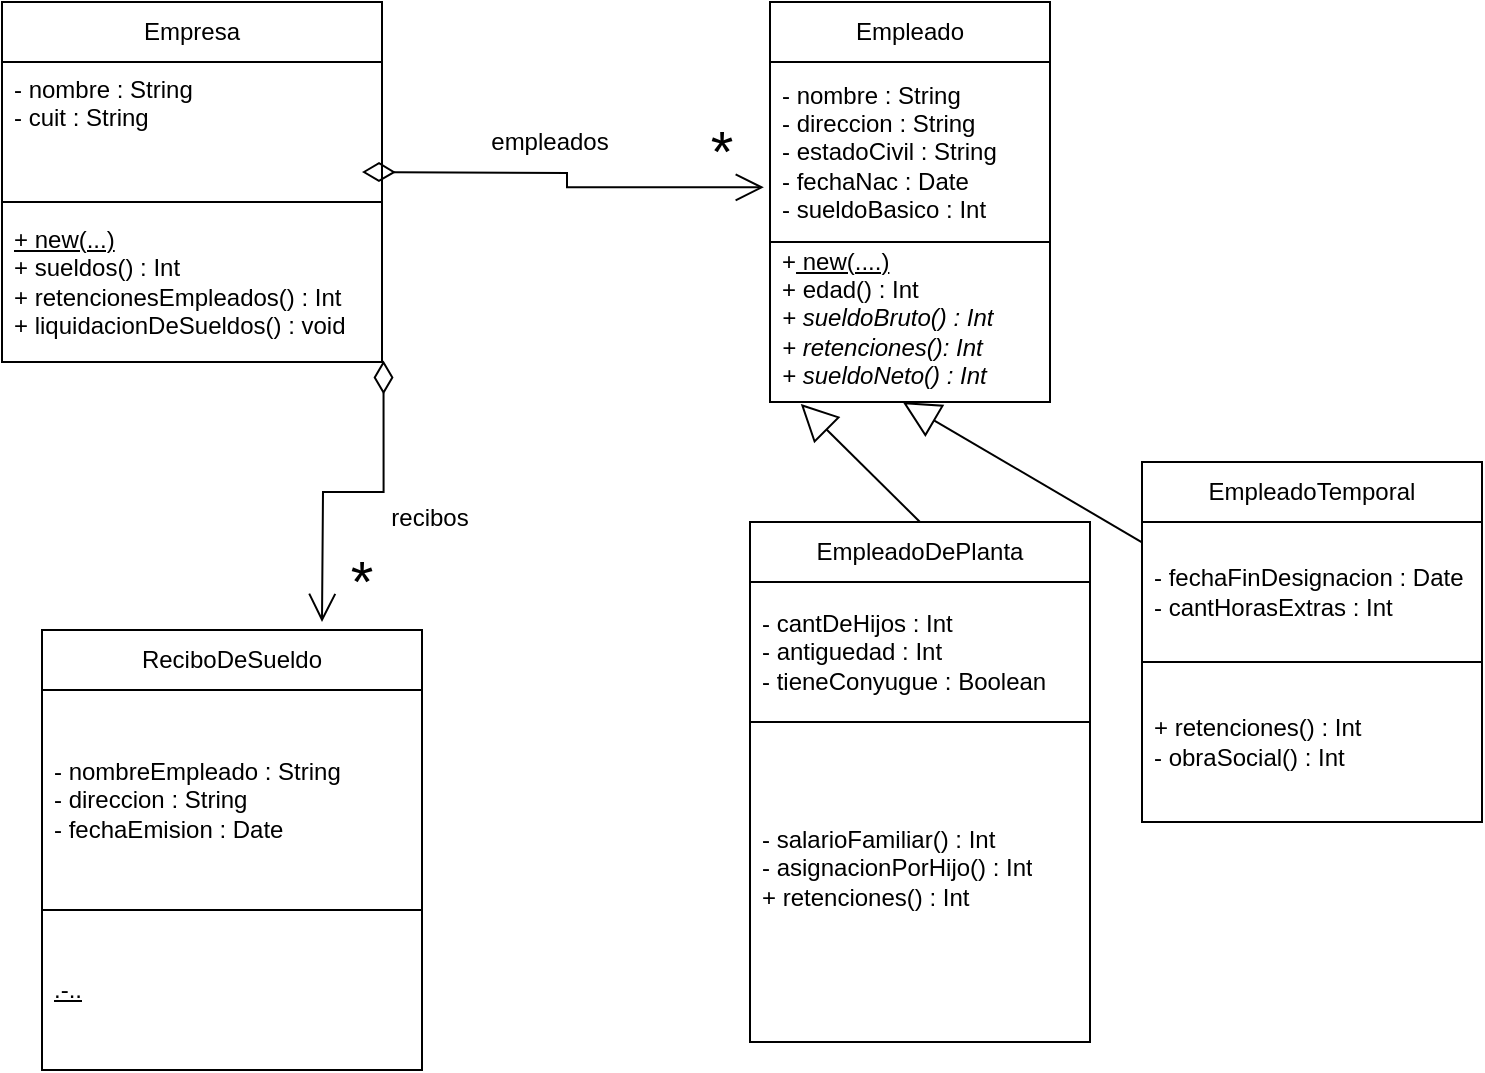 <mxfile version="28.1.1">
  <diagram name="Página-1" id="pOjQRCupzeeeymLc6J-4">
    <mxGraphModel dx="2097" dy="934" grid="1" gridSize="10" guides="1" tooltips="1" connect="1" arrows="1" fold="1" page="1" pageScale="1" pageWidth="827" pageHeight="1169" math="0" shadow="0">
      <root>
        <mxCell id="0" />
        <mxCell id="1" parent="0" />
        <mxCell id="EkFyhEZBa2Cgvh7s61tz-1" value="Empresa" style="swimlane;fontStyle=0;childLayout=stackLayout;horizontal=1;startSize=30;horizontalStack=0;resizeParent=1;resizeParentMax=0;resizeLast=0;collapsible=1;marginBottom=0;whiteSpace=wrap;html=1;" parent="1" vertex="1">
          <mxGeometry x="30" y="90" width="190" height="180" as="geometry" />
        </mxCell>
        <mxCell id="EkFyhEZBa2Cgvh7s61tz-2" value="- nombre : String&lt;div&gt;- cuit : String&lt;/div&gt;&lt;div&gt;&lt;br&gt;&lt;div&gt;&lt;br&gt;&lt;/div&gt;&lt;/div&gt;" style="text;strokeColor=default;fillColor=none;align=left;verticalAlign=middle;spacingLeft=4;spacingRight=4;overflow=hidden;points=[[0,0.5],[1,0.5]];portConstraint=eastwest;rotatable=0;whiteSpace=wrap;html=1;" parent="EkFyhEZBa2Cgvh7s61tz-1" vertex="1">
          <mxGeometry y="30" width="190" height="70" as="geometry" />
        </mxCell>
        <mxCell id="EkFyhEZBa2Cgvh7s61tz-4" value="&lt;div&gt;&lt;u&gt;+ new(...)&lt;/u&gt;&lt;/div&gt;&lt;div&gt;+ sueldos() : Int&lt;/div&gt;&lt;div&gt;+ retencionesEmpleados() : Int&lt;/div&gt;&lt;div&gt;+ liquidacionDeSueldos() : void&lt;/div&gt;" style="text;strokeColor=none;fillColor=none;align=left;verticalAlign=middle;spacingLeft=4;spacingRight=4;overflow=hidden;points=[[0,0.5],[1,0.5]];portConstraint=eastwest;rotatable=0;whiteSpace=wrap;html=1;" parent="EkFyhEZBa2Cgvh7s61tz-1" vertex="1">
          <mxGeometry y="100" width="190" height="80" as="geometry" />
        </mxCell>
        <mxCell id="EkFyhEZBa2Cgvh7s61tz-5" value="Empleado" style="swimlane;fontStyle=0;childLayout=stackLayout;horizontal=1;startSize=30;horizontalStack=0;resizeParent=1;resizeParentMax=0;resizeLast=0;collapsible=1;marginBottom=0;whiteSpace=wrap;html=1;" parent="1" vertex="1">
          <mxGeometry x="414" y="90" width="140" height="200" as="geometry" />
        </mxCell>
        <mxCell id="EkFyhEZBa2Cgvh7s61tz-6" value="- nombre : String&lt;div&gt;- direccion : String&lt;/div&gt;&lt;div&gt;- estadoCivil : String&lt;/div&gt;&lt;div&gt;- fechaNac : Date&lt;/div&gt;&lt;div&gt;- sueldoBasico : Int&lt;/div&gt;" style="text;strokeColor=default;fillColor=none;align=left;verticalAlign=middle;spacingLeft=4;spacingRight=4;overflow=hidden;points=[[0,0.5],[1,0.5]];portConstraint=eastwest;rotatable=0;whiteSpace=wrap;html=1;" parent="EkFyhEZBa2Cgvh7s61tz-5" vertex="1">
          <mxGeometry y="30" width="140" height="90" as="geometry" />
        </mxCell>
        <mxCell id="EkFyhEZBa2Cgvh7s61tz-8" value="&lt;div&gt;+&lt;u&gt; new(....)&lt;/u&gt;&lt;/div&gt;+ edad() : Int&lt;div&gt;&lt;i&gt;+ sueldoBruto() : Int&lt;/i&gt;&lt;/div&gt;&lt;div&gt;&lt;i&gt;+ retenciones(): Int&lt;/i&gt;&lt;/div&gt;&lt;div&gt;&lt;i&gt;+ sueldoNeto() : Int&lt;/i&gt;&lt;/div&gt;&lt;div&gt;&lt;br&gt;&lt;/div&gt;" style="text;strokeColor=none;fillColor=none;align=left;verticalAlign=middle;spacingLeft=4;spacingRight=4;overflow=hidden;points=[[0,0.5],[1,0.5]];portConstraint=eastwest;rotatable=0;whiteSpace=wrap;html=1;" parent="EkFyhEZBa2Cgvh7s61tz-5" vertex="1">
          <mxGeometry y="120" width="140" height="80" as="geometry" />
        </mxCell>
        <mxCell id="EkFyhEZBa2Cgvh7s61tz-13" value="empleados" style="text;html=1;align=center;verticalAlign=middle;whiteSpace=wrap;rounded=0;" parent="1" vertex="1">
          <mxGeometry x="274" y="145" width="60" height="30" as="geometry" />
        </mxCell>
        <mxCell id="EkFyhEZBa2Cgvh7s61tz-15" value="*" style="text;html=1;align=center;verticalAlign=middle;whiteSpace=wrap;rounded=0;strokeWidth=3;fontSize=29;" parent="1" vertex="1">
          <mxGeometry x="380" y="155" width="20" height="20" as="geometry" />
        </mxCell>
        <mxCell id="EkFyhEZBa2Cgvh7s61tz-17" value="EmpleadoDePlanta" style="swimlane;fontStyle=0;childLayout=stackLayout;horizontal=1;startSize=30;horizontalStack=0;resizeParent=1;resizeParentMax=0;resizeLast=0;collapsible=1;marginBottom=0;whiteSpace=wrap;html=1;" parent="1" vertex="1">
          <mxGeometry x="404" y="350" width="170" height="260" as="geometry" />
        </mxCell>
        <mxCell id="EkFyhEZBa2Cgvh7s61tz-18" value="- cantDeHijos : Int&lt;div&gt;- antiguedad : Int&lt;/div&gt;&lt;div&gt;- tieneConyugue : Boolean&lt;/div&gt;" style="text;strokeColor=default;fillColor=none;align=left;verticalAlign=middle;spacingLeft=4;spacingRight=4;overflow=hidden;points=[[0,0.5],[1,0.5]];portConstraint=eastwest;rotatable=0;whiteSpace=wrap;html=1;" parent="EkFyhEZBa2Cgvh7s61tz-17" vertex="1">
          <mxGeometry y="30" width="170" height="70" as="geometry" />
        </mxCell>
        <mxCell id="EkFyhEZBa2Cgvh7s61tz-19" value="&lt;div&gt;- salarioFamiliar() : Int&lt;/div&gt;&lt;div&gt;- asignacionPorHijo() : Int&lt;/div&gt;&lt;div&gt;+ retenciones() : Int&lt;/div&gt;&lt;div&gt;&lt;br&gt;&lt;/div&gt;" style="text;strokeColor=none;fillColor=none;align=left;verticalAlign=middle;spacingLeft=4;spacingRight=4;overflow=hidden;points=[[0,0.5],[1,0.5]];portConstraint=eastwest;rotatable=0;whiteSpace=wrap;html=1;" parent="EkFyhEZBa2Cgvh7s61tz-17" vertex="1">
          <mxGeometry y="100" width="170" height="160" as="geometry" />
        </mxCell>
        <mxCell id="EkFyhEZBa2Cgvh7s61tz-20" value="EmpleadoTemporal" style="swimlane;fontStyle=0;childLayout=stackLayout;horizontal=1;startSize=30;horizontalStack=0;resizeParent=1;resizeParentMax=0;resizeLast=0;collapsible=1;marginBottom=0;whiteSpace=wrap;html=1;" parent="1" vertex="1">
          <mxGeometry x="600" y="320" width="170" height="180" as="geometry" />
        </mxCell>
        <mxCell id="EkFyhEZBa2Cgvh7s61tz-21" value="- fechaFinDesignacion : Date&lt;div&gt;- cantHorasExtras : Int&lt;/div&gt;" style="text;strokeColor=default;fillColor=none;align=left;verticalAlign=middle;spacingLeft=4;spacingRight=4;overflow=hidden;points=[[0,0.5],[1,0.5]];portConstraint=eastwest;rotatable=0;whiteSpace=wrap;html=1;" parent="EkFyhEZBa2Cgvh7s61tz-20" vertex="1">
          <mxGeometry y="30" width="170" height="70" as="geometry" />
        </mxCell>
        <mxCell id="EkFyhEZBa2Cgvh7s61tz-22" value="&lt;div&gt;+ retenciones() : Int&lt;/div&gt;&lt;div&gt;- obraSocial() : Int&lt;/div&gt;" style="text;strokeColor=none;fillColor=none;align=left;verticalAlign=middle;spacingLeft=4;spacingRight=4;overflow=hidden;points=[[0,0.5],[1,0.5]];portConstraint=eastwest;rotatable=0;whiteSpace=wrap;html=1;" parent="EkFyhEZBa2Cgvh7s61tz-20" vertex="1">
          <mxGeometry y="100" width="170" height="80" as="geometry" />
        </mxCell>
        <mxCell id="EkFyhEZBa2Cgvh7s61tz-23" value="" style="endArrow=block;endSize=16;endFill=0;html=1;rounded=0;entryX=0.11;entryY=1.012;entryDx=0;entryDy=0;entryPerimeter=0;exitX=0.5;exitY=0;exitDx=0;exitDy=0;" parent="1" source="EkFyhEZBa2Cgvh7s61tz-17" target="EkFyhEZBa2Cgvh7s61tz-8" edge="1">
          <mxGeometry width="160" relative="1" as="geometry">
            <mxPoint x="240" y="340" as="sourcePoint" />
            <mxPoint x="400" y="340" as="targetPoint" />
          </mxGeometry>
        </mxCell>
        <mxCell id="EkFyhEZBa2Cgvh7s61tz-24" value="" style="endArrow=block;endSize=16;endFill=0;html=1;rounded=0;entryX=0.474;entryY=1;entryDx=0;entryDy=0;entryPerimeter=0;" parent="1" source="EkFyhEZBa2Cgvh7s61tz-20" target="EkFyhEZBa2Cgvh7s61tz-8" edge="1">
          <mxGeometry width="160" relative="1" as="geometry">
            <mxPoint x="510" y="340" as="sourcePoint" />
            <mxPoint x="522" y="234" as="targetPoint" />
          </mxGeometry>
        </mxCell>
        <mxCell id="EkFyhEZBa2Cgvh7s61tz-26" value="" style="endArrow=open;html=1;endSize=12;startArrow=diamondThin;startSize=14;startFill=0;edgeStyle=orthogonalEdgeStyle;align=left;verticalAlign=bottom;rounded=0;entryX=-0.022;entryY=0.696;entryDx=0;entryDy=0;entryPerimeter=0;" parent="1" target="EkFyhEZBa2Cgvh7s61tz-6" edge="1">
          <mxGeometry x="-1" y="3" relative="1" as="geometry">
            <mxPoint x="210" y="175" as="sourcePoint" />
            <mxPoint x="360" y="174.17" as="targetPoint" />
          </mxGeometry>
        </mxCell>
        <mxCell id="EkFyhEZBa2Cgvh7s61tz-30" value="ReciboDeSueldo" style="swimlane;fontStyle=0;childLayout=stackLayout;horizontal=1;startSize=30;horizontalStack=0;resizeParent=1;resizeParentMax=0;resizeLast=0;collapsible=1;marginBottom=0;whiteSpace=wrap;html=1;" parent="1" vertex="1">
          <mxGeometry x="50" y="404" width="190" height="220" as="geometry" />
        </mxCell>
        <mxCell id="EkFyhEZBa2Cgvh7s61tz-31" value="&lt;div&gt;&lt;div&gt;- nombreEmpleado : String&lt;/div&gt;&lt;/div&gt;&lt;div&gt;- direccion : String&lt;/div&gt;&lt;div&gt;- fechaEmision : Date&lt;/div&gt;" style="text;strokeColor=default;fillColor=none;align=left;verticalAlign=middle;spacingLeft=4;spacingRight=4;overflow=hidden;points=[[0,0.5],[1,0.5]];portConstraint=eastwest;rotatable=0;whiteSpace=wrap;html=1;" parent="EkFyhEZBa2Cgvh7s61tz-30" vertex="1">
          <mxGeometry y="30" width="190" height="110" as="geometry" />
        </mxCell>
        <mxCell id="EkFyhEZBa2Cgvh7s61tz-32" value="&lt;u&gt;.-..&lt;/u&gt;" style="text;strokeColor=none;fillColor=none;align=left;verticalAlign=middle;spacingLeft=4;spacingRight=4;overflow=hidden;points=[[0,0.5],[1,0.5]];portConstraint=eastwest;rotatable=0;whiteSpace=wrap;html=1;" parent="EkFyhEZBa2Cgvh7s61tz-30" vertex="1">
          <mxGeometry y="140" width="190" height="80" as="geometry" />
        </mxCell>
        <mxCell id="EkFyhEZBa2Cgvh7s61tz-34" value="" style="endArrow=open;html=1;endSize=12;startArrow=diamondThin;startSize=14;startFill=0;edgeStyle=orthogonalEdgeStyle;align=left;verticalAlign=bottom;rounded=0;exitX=1.004;exitY=0.991;exitDx=0;exitDy=0;exitPerimeter=0;" parent="1" source="EkFyhEZBa2Cgvh7s61tz-4" edge="1">
          <mxGeometry x="-1" y="3" relative="1" as="geometry">
            <mxPoint x="100" y="332.03" as="sourcePoint" />
            <mxPoint x="190" y="400" as="targetPoint" />
          </mxGeometry>
        </mxCell>
        <mxCell id="n5lwVPeGlTUtoYd7Dc-q-1" value="*" style="text;html=1;align=center;verticalAlign=middle;whiteSpace=wrap;rounded=0;strokeWidth=3;fontSize=29;" vertex="1" parent="1">
          <mxGeometry x="200" y="370" width="20" height="20" as="geometry" />
        </mxCell>
        <mxCell id="n5lwVPeGlTUtoYd7Dc-q-2" value="recibos&lt;div&gt;&lt;br&gt;&lt;/div&gt;" style="text;html=1;align=center;verticalAlign=middle;whiteSpace=wrap;rounded=0;" vertex="1" parent="1">
          <mxGeometry x="214" y="340" width="60" height="30" as="geometry" />
        </mxCell>
      </root>
    </mxGraphModel>
  </diagram>
</mxfile>
